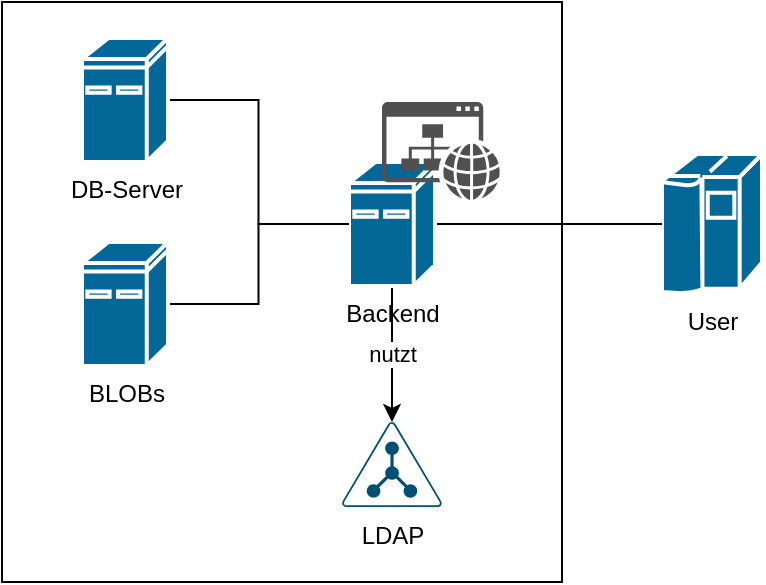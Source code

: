 <mxfile version="20.6.0" type="device"><diagram name="Page-1" id="c37626ed-c26b-45fb-9056-f9ebc6bb27b6"><mxGraphModel dx="813" dy="446" grid="1" gridSize="10" guides="1" tooltips="1" connect="1" arrows="1" fold="1" page="1" pageScale="1" pageWidth="1100" pageHeight="850" background="none" math="0" shadow="0"><root><mxCell id="0"/><mxCell id="1" parent="0"/><mxCell id="Q895MwUTelfcBiQepmif-3" value="" style="rounded=0;whiteSpace=wrap;html=1;" vertex="1" parent="1"><mxGeometry x="290" y="380" width="280" height="290" as="geometry"/></mxCell><mxCell id="Q895MwUTelfcBiQepmif-1" value="LDAP" style="points=[[0.5,0,0],[0.765,0.48,0],[0.99,0.98,0],[0.5,1,0],[0.01,0.98,0],[0.235,0.48,0]];verticalLabelPosition=bottom;sketch=0;html=1;verticalAlign=top;aspect=fixed;align=center;pointerEvents=1;shape=mxgraph.cisco19.ldap;fillColor=#005073;strokeColor=none;" vertex="1" parent="1"><mxGeometry x="460" y="590" width="50" height="42.5" as="geometry"/></mxCell><mxCell id="Q895MwUTelfcBiQepmif-2" value="User" style="shape=mxgraph.cisco.computers_and_peripherals.ibm_mainframe;sketch=0;html=1;pointerEvents=1;dashed=0;fillColor=#036897;strokeColor=#ffffff;strokeWidth=2;verticalLabelPosition=bottom;verticalAlign=top;align=center;outlineConnect=0;" vertex="1" parent="1"><mxGeometry x="620" y="456" width="50" height="70" as="geometry"/></mxCell><mxCell id="Q895MwUTelfcBiQepmif-7" value="&lt;div&gt;nutzt&lt;/div&gt;" style="edgeStyle=orthogonalEdgeStyle;rounded=0;orthogonalLoop=1;jettySize=auto;html=1;exitX=0.5;exitY=1;exitDx=0;exitDy=0;exitPerimeter=0;entryX=0.5;entryY=0;entryDx=0;entryDy=0;entryPerimeter=0;" edge="1" parent="1" source="Q895MwUTelfcBiQepmif-5" target="Q895MwUTelfcBiQepmif-1"><mxGeometry relative="1" as="geometry"/></mxCell><mxCell id="Q895MwUTelfcBiQepmif-17" style="edgeStyle=orthogonalEdgeStyle;rounded=0;orthogonalLoop=1;jettySize=auto;html=1;exitX=1;exitY=0.5;exitDx=0;exitDy=0;exitPerimeter=0;entryX=0;entryY=0.5;entryDx=0;entryDy=0;entryPerimeter=0;endArrow=none;endFill=0;" edge="1" parent="1" source="Q895MwUTelfcBiQepmif-5" target="Q895MwUTelfcBiQepmif-2"><mxGeometry relative="1" as="geometry"/></mxCell><mxCell id="Q895MwUTelfcBiQepmif-5" value="Backend" style="shape=mxgraph.cisco.computers_and_peripherals.ibm_mini_as400;sketch=0;html=1;pointerEvents=1;dashed=0;fillColor=#036897;strokeColor=#ffffff;strokeWidth=2;verticalLabelPosition=bottom;verticalAlign=top;align=center;outlineConnect=0;" vertex="1" parent="1"><mxGeometry x="463.5" y="460" width="43" height="62" as="geometry"/></mxCell><mxCell id="Q895MwUTelfcBiQepmif-16" style="edgeStyle=orthogonalEdgeStyle;rounded=0;orthogonalLoop=1;jettySize=auto;html=1;exitX=1;exitY=0.5;exitDx=0;exitDy=0;exitPerimeter=0;entryX=0;entryY=0.5;entryDx=0;entryDy=0;entryPerimeter=0;endArrow=none;endFill=0;" edge="1" parent="1" source="Q895MwUTelfcBiQepmif-9" target="Q895MwUTelfcBiQepmif-5"><mxGeometry relative="1" as="geometry"/></mxCell><mxCell id="Q895MwUTelfcBiQepmif-9" value="DB-Server" style="shape=mxgraph.cisco.computers_and_peripherals.ibm_mini_as400;sketch=0;html=1;pointerEvents=1;dashed=0;fillColor=#036897;strokeColor=#ffffff;strokeWidth=2;verticalLabelPosition=bottom;verticalAlign=top;align=center;outlineConnect=0;" vertex="1" parent="1"><mxGeometry x="330" y="398" width="43" height="62" as="geometry"/></mxCell><mxCell id="Q895MwUTelfcBiQepmif-13" style="edgeStyle=orthogonalEdgeStyle;rounded=0;orthogonalLoop=1;jettySize=auto;html=1;exitX=1;exitY=0.5;exitDx=0;exitDy=0;exitPerimeter=0;entryX=0;entryY=0.5;entryDx=0;entryDy=0;entryPerimeter=0;endArrow=none;endFill=0;" edge="1" parent="1" source="Q895MwUTelfcBiQepmif-10" target="Q895MwUTelfcBiQepmif-5"><mxGeometry relative="1" as="geometry"/></mxCell><mxCell id="Q895MwUTelfcBiQepmif-10" value="BLOBs" style="shape=mxgraph.cisco.computers_and_peripherals.ibm_mini_as400;sketch=0;html=1;pointerEvents=1;dashed=0;fillColor=#036897;strokeColor=#ffffff;strokeWidth=2;verticalLabelPosition=bottom;verticalAlign=top;align=center;outlineConnect=0;" vertex="1" parent="1"><mxGeometry x="330" y="500" width="43" height="62" as="geometry"/></mxCell><mxCell id="Q895MwUTelfcBiQepmif-19" value="" style="sketch=0;pointerEvents=1;shadow=0;dashed=0;html=1;strokeColor=none;fillColor=#505050;labelPosition=center;verticalLabelPosition=bottom;verticalAlign=top;outlineConnect=0;align=center;shape=mxgraph.office.concepts.website;" vertex="1" parent="1"><mxGeometry x="480" y="430" width="59" height="49" as="geometry"/></mxCell></root></mxGraphModel></diagram></mxfile>